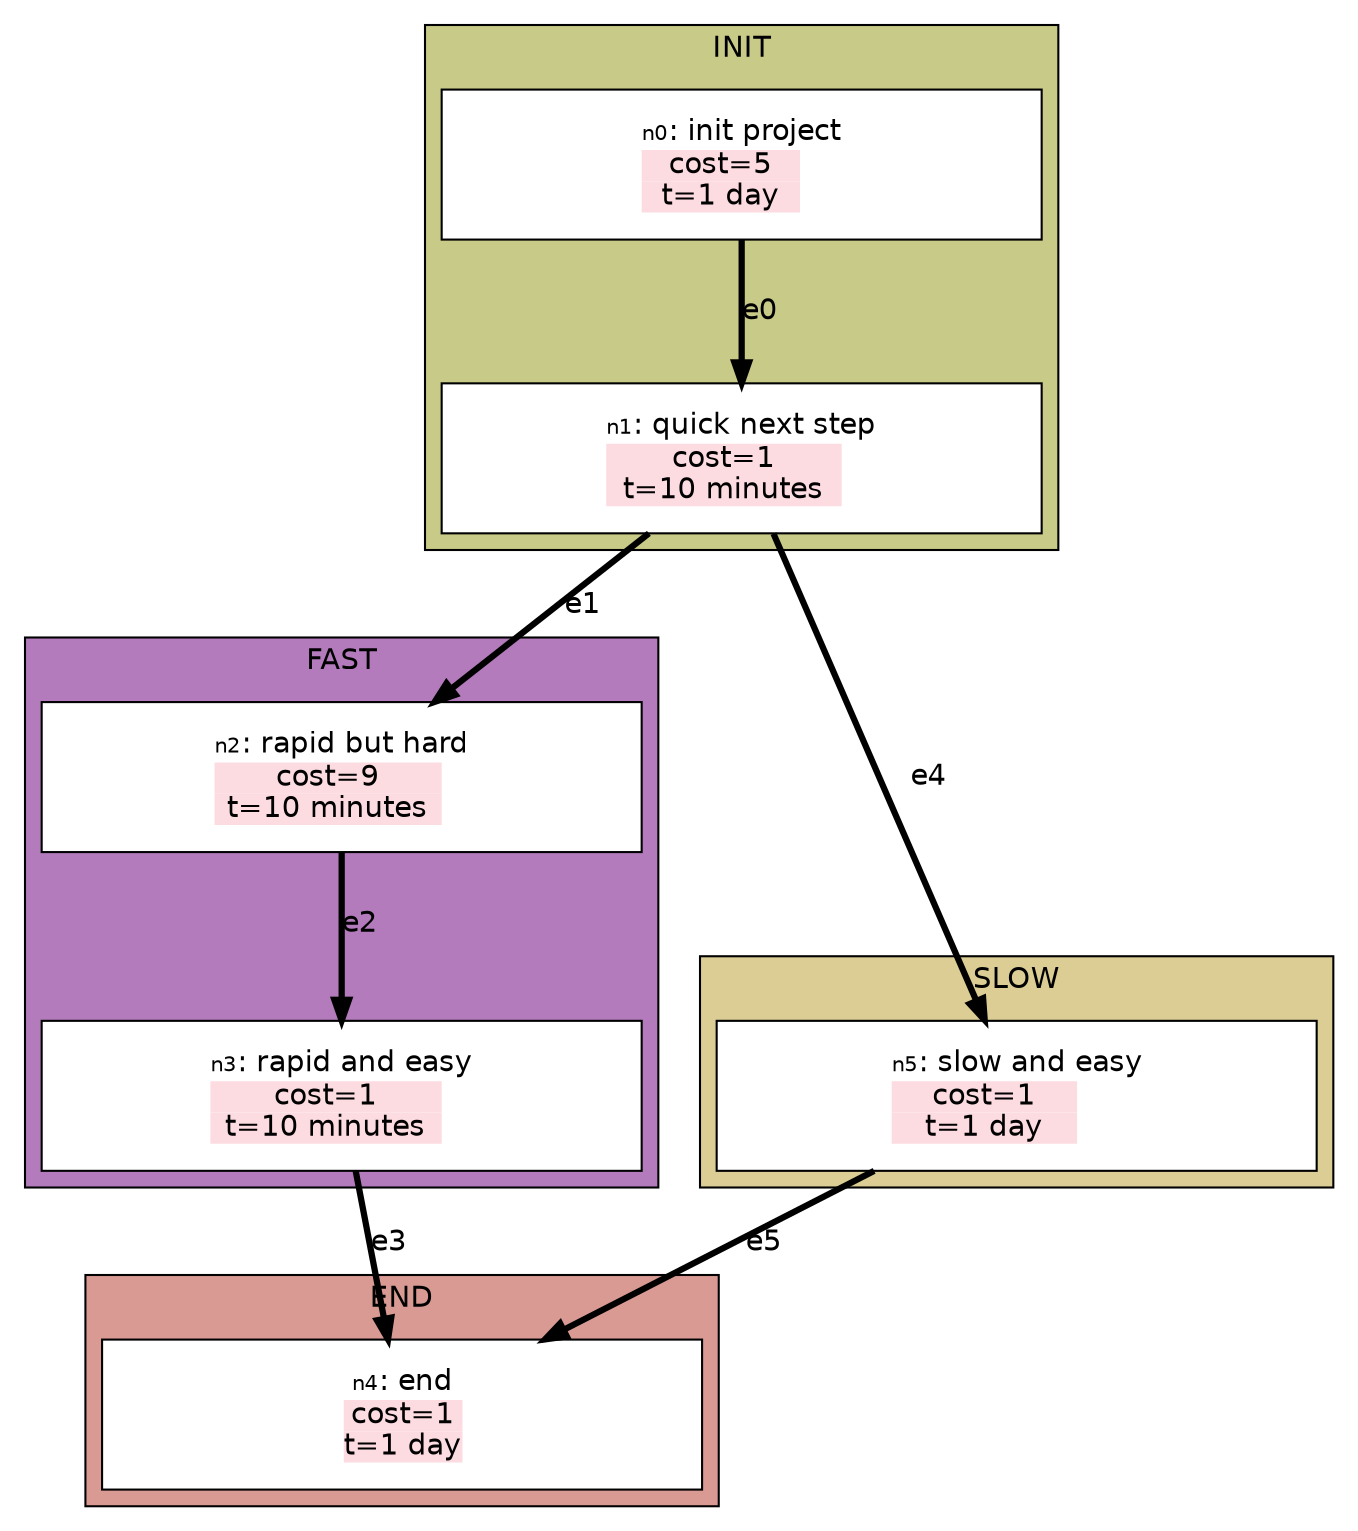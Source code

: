 digraph {

    graph [fontname = "helvetica" rankdir="TB" ranksep=0.75 nodesep=0.5];
    node [fontname = "helvetica" shape = "box" width=2.5 style=filled];
    edge [fontname = "helvetica" penwidth=3 color="#000000"];

  subgraph cluster_END {
  label="END"
  bgcolor="#D99A93"
    n4 [width=4 height=1 label=< <TABLE BORDER="0" CELLPADDING="0" CELLSPACING="0">
    <TR>
        <TD COLSPAN="2"><FONT POINT-SIZE="10">n4</FONT>: end</TD>
    </TR>
    
        
           <TR>
<TD BGCOLOR="#FCDBE1"><FONT COLOR="#000000">cost=1</FONT></TD>
</TR>
        
           <TR>
<TD BGCOLOR="#FCDBE1"><FONT COLOR="#000000">t=1 day</FONT></TD>
</TR>
        
    
   </TABLE>
> fillcolor="#FFFFFF"]
  }
  subgraph cluster_FAST {
  label="FAST"
  bgcolor="#B37BBC"
    n2 [width=4 height=1 label=< <TABLE BORDER="0" CELLPADDING="0" CELLSPACING="0">
    <TR>
        <TD COLSPAN="2"><FONT POINT-SIZE="10">n2</FONT>: rapid but hard</TD>
    </TR>
    
        
           <TR>
<TD BGCOLOR="#FCDBE1"><FONT COLOR="#000000">cost=9</FONT></TD>
</TR>
        
           <TR>
<TD BGCOLOR="#FCDBE1"><FONT COLOR="#000000">t=10 minutes</FONT></TD>
</TR>
        
    
   </TABLE>
> fillcolor="#FFFFFF"]
    n3 [width=4 height=1 label=< <TABLE BORDER="0" CELLPADDING="0" CELLSPACING="0">
    <TR>
        <TD COLSPAN="2"><FONT POINT-SIZE="10">n3</FONT>: rapid and easy</TD>
    </TR>
    
        
           <TR>
<TD BGCOLOR="#FCDBE1"><FONT COLOR="#000000">cost=1</FONT></TD>
</TR>
        
           <TR>
<TD BGCOLOR="#FCDBE1"><FONT COLOR="#000000">t=10 minutes</FONT></TD>
</TR>
        
    
   </TABLE>
> fillcolor="#FFFFFF"]
  }
  subgraph cluster_INIT {
  label="INIT"
  bgcolor="#C8CA87"
    n0 [width=4 height=1 label=< <TABLE BORDER="0" CELLPADDING="0" CELLSPACING="0">
    <TR>
        <TD COLSPAN="2"><FONT POINT-SIZE="10">n0</FONT>: init project</TD>
    </TR>
    
        
           <TR>
<TD BGCOLOR="#FCDBE1"><FONT COLOR="#000000">cost=5</FONT></TD>
</TR>
        
           <TR>
<TD BGCOLOR="#FCDBE1"><FONT COLOR="#000000">t=1 day</FONT></TD>
</TR>
        
    
   </TABLE>
> fillcolor="#FFFFFF"]
    n1 [width=4 height=1 label=< <TABLE BORDER="0" CELLPADDING="0" CELLSPACING="0">
    <TR>
        <TD COLSPAN="2"><FONT POINT-SIZE="10">n1</FONT>: quick next step</TD>
    </TR>
    
        
           <TR>
<TD BGCOLOR="#FCDBE1"><FONT COLOR="#000000">cost=1</FONT></TD>
</TR>
        
           <TR>
<TD BGCOLOR="#FCDBE1"><FONT COLOR="#000000">t=10 minutes</FONT></TD>
</TR>
        
    
   </TABLE>
> fillcolor="#FFFFFF"]
  }
  subgraph cluster_SLOW {
  label="SLOW"
  bgcolor="#DBCD93"
    n5 [width=4 height=1 label=< <TABLE BORDER="0" CELLPADDING="0" CELLSPACING="0">
    <TR>
        <TD COLSPAN="2"><FONT POINT-SIZE="10">n5</FONT>: slow and easy</TD>
    </TR>
    
        
           <TR>
<TD BGCOLOR="#FCDBE1"><FONT COLOR="#000000">cost=1</FONT></TD>
</TR>
        
           <TR>
<TD BGCOLOR="#FCDBE1"><FONT COLOR="#000000">t=1 day</FONT></TD>
</TR>
        
    
   </TABLE>
> fillcolor="#FFFFFF"]
  }

    "n0" -> "n1" [label="e0"];
    "n1" -> "n2" [label="e1"];
    "n2" -> "n3" [label="e2"];
    "n3" -> "n4" [label="e3"];
    "n1" -> "n5" [label="e4"];
    "n5" -> "n4" [label="e5"];

}